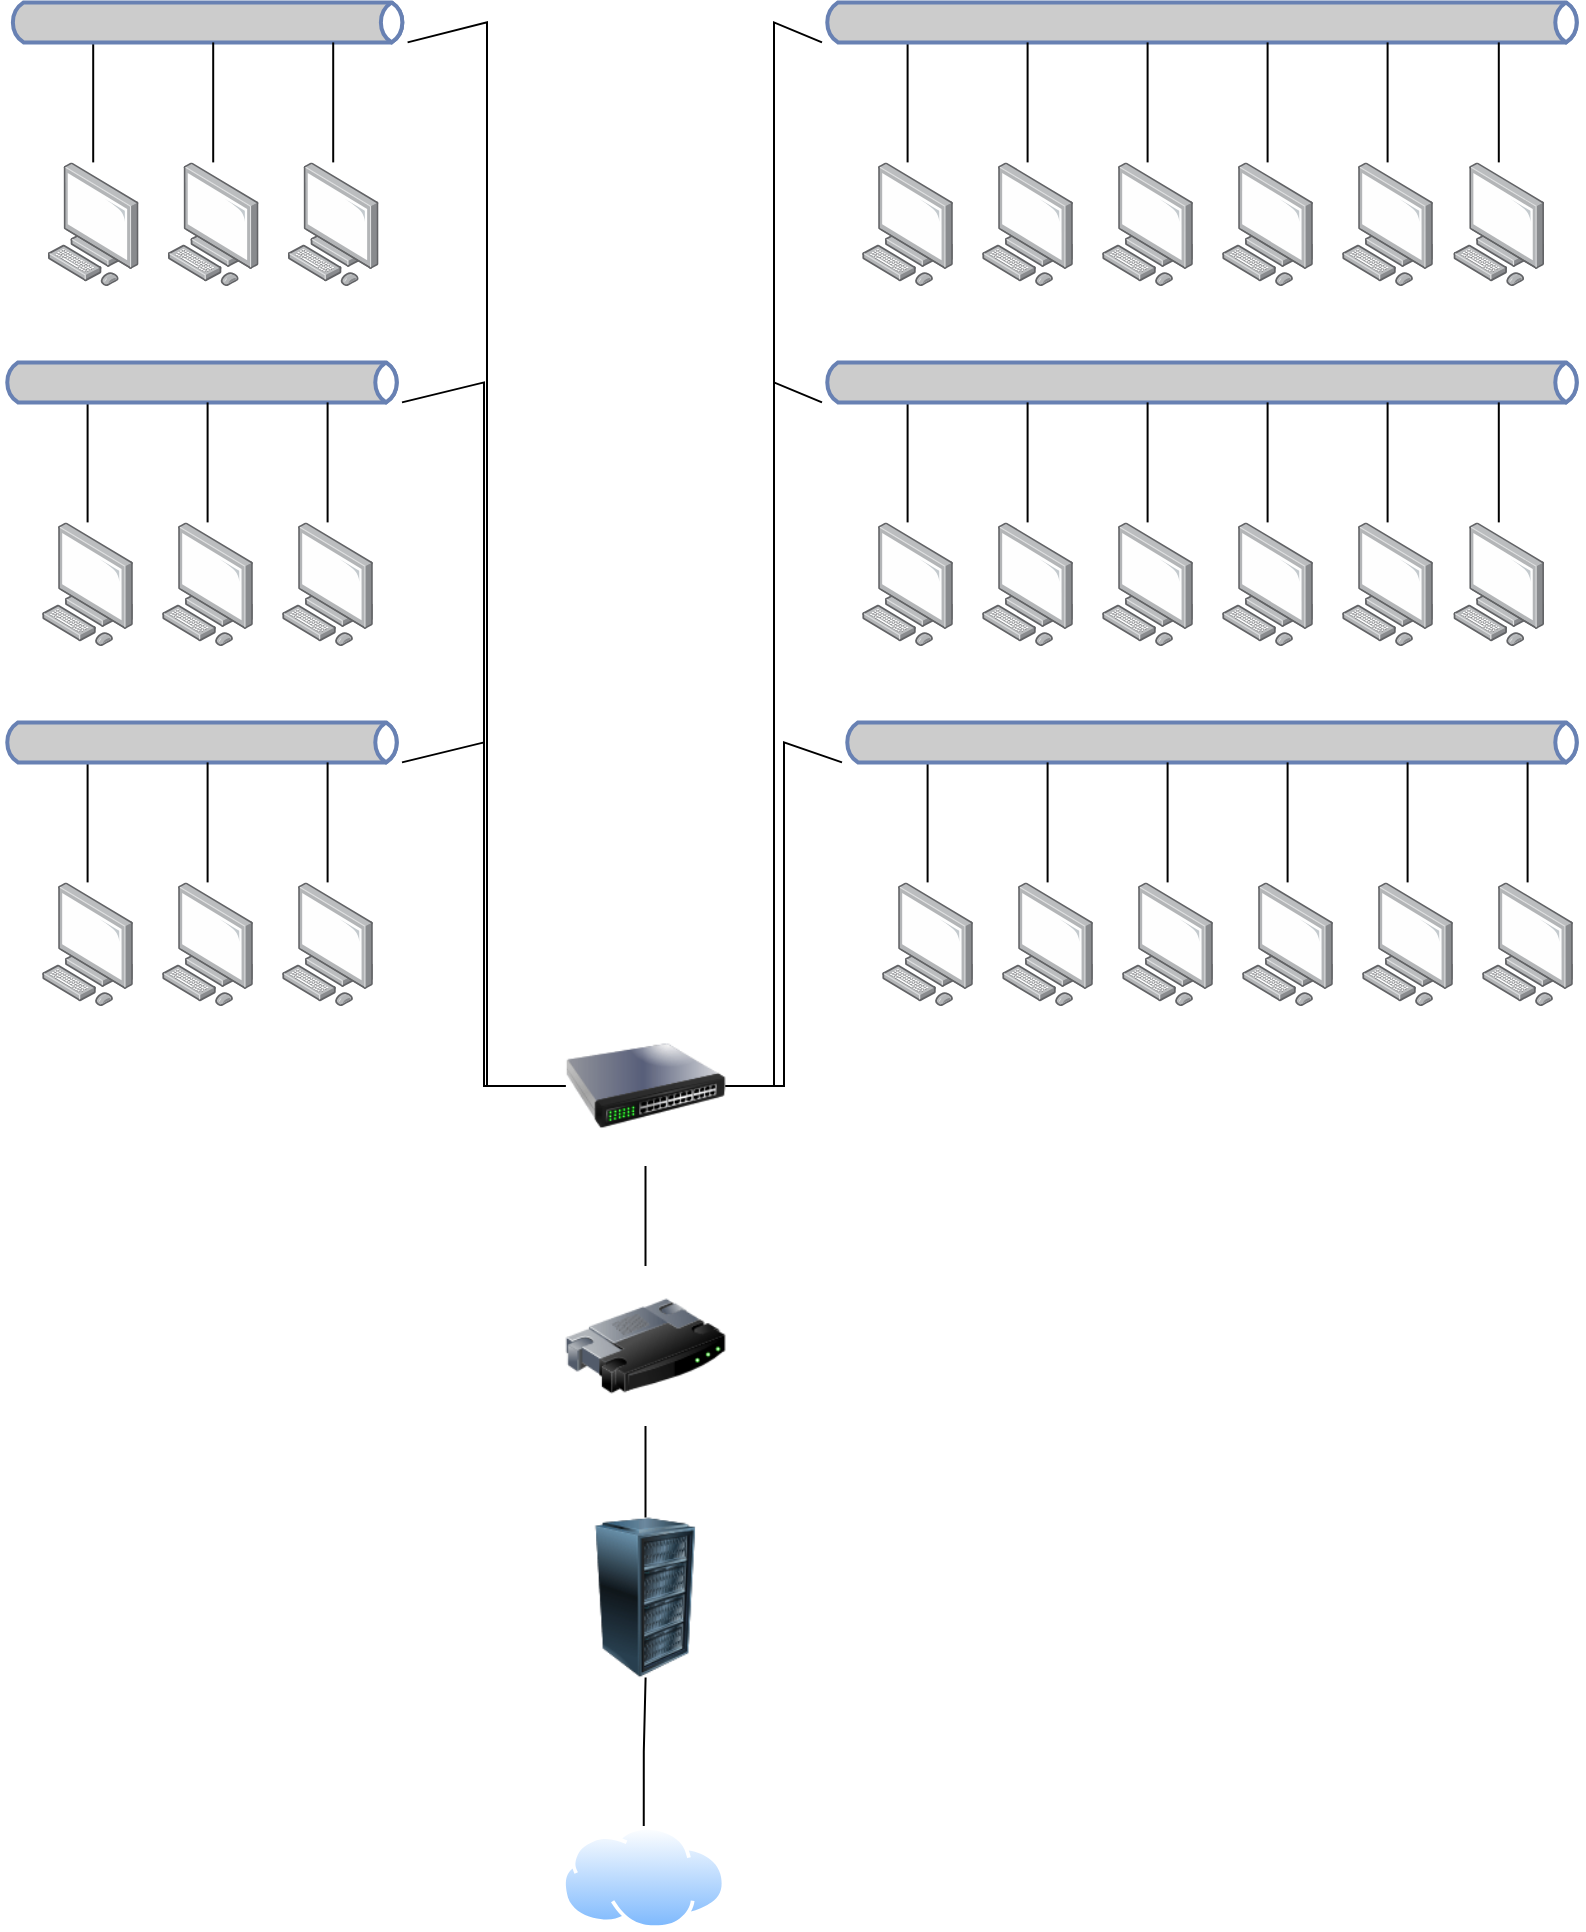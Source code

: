 <mxfile version="24.0.0" type="google">
  <diagram name="Page-1" id="_-oZhMBy8YQAOYMEWfju">
    <mxGraphModel grid="1" page="1" gridSize="10" guides="1" tooltips="1" connect="1" arrows="1" fold="1" pageScale="1" pageWidth="850" pageHeight="1100" math="0" shadow="0">
      <root>
        <mxCell id="0" />
        <mxCell id="1" parent="0" />
        <mxCell id="vr1ocN8sIQdGHMfF0RIa-18" style="rounded=0;orthogonalLoop=1;jettySize=auto;html=1;endArrow=none;endFill=0;" edge="1" parent="1" source="vr1ocN8sIQdGHMfF0RIa-1" target="vr1ocN8sIQdGHMfF0RIa-2">
          <mxGeometry relative="1" as="geometry" />
        </mxCell>
        <mxCell id="vr1ocN8sIQdGHMfF0RIa-1" value="" style="image;points=[];aspect=fixed;html=1;align=center;shadow=0;dashed=0;image=img/lib/allied_telesis/computer_and_terminals/Personal_Computer.svg;" vertex="1" parent="1">
          <mxGeometry x="60" y="18.2" width="45.6" height="61.8" as="geometry" />
        </mxCell>
        <mxCell id="vr1ocN8sIQdGHMfF0RIa-2" value="" style="html=1;outlineConnect=0;fillColor=#CCCCCC;strokeColor=#6881B3;gradientColor=none;gradientDirection=north;strokeWidth=2;shape=mxgraph.networks.bus;gradientColor=none;gradientDirection=north;fontColor=#ffffff;perimeter=backbonePerimeter;backboneSize=20;" vertex="1" parent="1">
          <mxGeometry x="40" y="-61.8" width="200" height="20" as="geometry" />
        </mxCell>
        <mxCell id="vr1ocN8sIQdGHMfF0RIa-67" style="rounded=0;orthogonalLoop=1;jettySize=auto;html=1;endArrow=none;endFill=0;edgeStyle=elbowEdgeStyle;" edge="1" parent="1" source="vr1ocN8sIQdGHMfF0RIa-3" target="vr1ocN8sIQdGHMfF0RIa-58">
          <mxGeometry relative="1" as="geometry" />
        </mxCell>
        <mxCell id="vr1ocN8sIQdGHMfF0RIa-69" style="rounded=0;orthogonalLoop=1;jettySize=auto;html=1;endArrow=none;endFill=0;edgeStyle=elbowEdgeStyle;" edge="1" parent="1" source="vr1ocN8sIQdGHMfF0RIa-3" target="vr1ocN8sIQdGHMfF0RIa-21">
          <mxGeometry relative="1" as="geometry" />
        </mxCell>
        <mxCell id="vr1ocN8sIQdGHMfF0RIa-70" style="rounded=0;orthogonalLoop=1;jettySize=auto;html=1;endArrow=none;endFill=0;edgeStyle=elbowEdgeStyle;" edge="1" parent="1" source="vr1ocN8sIQdGHMfF0RIa-3" target="vr1ocN8sIQdGHMfF0RIa-47">
          <mxGeometry relative="1" as="geometry" />
        </mxCell>
        <mxCell id="vr1ocN8sIQdGHMfF0RIa-71" style="rounded=0;orthogonalLoop=1;jettySize=auto;html=1;endArrow=none;endFill=0;edgeStyle=elbowEdgeStyle;" edge="1" parent="1" source="vr1ocN8sIQdGHMfF0RIa-3" target="vr1ocN8sIQdGHMfF0RIa-2">
          <mxGeometry relative="1" as="geometry" />
        </mxCell>
        <mxCell id="vr1ocN8sIQdGHMfF0RIa-72" style="rounded=0;orthogonalLoop=1;jettySize=auto;html=1;endArrow=none;endFill=0;edgeStyle=elbowEdgeStyle;" edge="1" parent="1" source="vr1ocN8sIQdGHMfF0RIa-3" target="vr1ocN8sIQdGHMfF0RIa-28">
          <mxGeometry relative="1" as="geometry" />
        </mxCell>
        <mxCell id="vr1ocN8sIQdGHMfF0RIa-73" style="rounded=0;orthogonalLoop=1;jettySize=auto;html=1;endArrow=none;endFill=0;edgeStyle=elbowEdgeStyle;" edge="1" parent="1" source="vr1ocN8sIQdGHMfF0RIa-3" target="vr1ocN8sIQdGHMfF0RIa-36">
          <mxGeometry relative="1" as="geometry" />
        </mxCell>
        <mxCell id="vr1ocN8sIQdGHMfF0RIa-3" value="" style="image;html=1;image=img/lib/clip_art/networking/Switch_128x128.png" vertex="1" parent="1">
          <mxGeometry x="321.75" y="260" width="80" height="80" as="geometry" />
        </mxCell>
        <mxCell id="vr1ocN8sIQdGHMfF0RIa-10" style="edgeStyle=orthogonalEdgeStyle;rounded=0;orthogonalLoop=1;jettySize=auto;html=1;endArrow=none;endFill=0;" edge="1" parent="1" source="vr1ocN8sIQdGHMfF0RIa-4" target="vr1ocN8sIQdGHMfF0RIa-3">
          <mxGeometry relative="1" as="geometry" />
        </mxCell>
        <mxCell id="vr1ocN8sIQdGHMfF0RIa-4" value="" style="image;html=1;image=img/lib/clip_art/networking/Router_128x128.png" vertex="1" parent="1">
          <mxGeometry x="321.75" y="390" width="80" height="80" as="geometry" />
        </mxCell>
        <mxCell id="vr1ocN8sIQdGHMfF0RIa-9" style="edgeStyle=orthogonalEdgeStyle;rounded=0;orthogonalLoop=1;jettySize=auto;html=1;endArrow=none;endFill=0;" edge="1" parent="1" source="vr1ocN8sIQdGHMfF0RIa-6" target="vr1ocN8sIQdGHMfF0RIa-4">
          <mxGeometry relative="1" as="geometry" />
        </mxCell>
        <mxCell id="vr1ocN8sIQdGHMfF0RIa-6" value="" style="image;html=1;image=img/lib/clip_art/computers/Server_Rack_128x128.png" vertex="1" parent="1">
          <mxGeometry x="321.75" y="515.75" width="80" height="80" as="geometry" />
        </mxCell>
        <mxCell id="vr1ocN8sIQdGHMfF0RIa-8" style="edgeStyle=orthogonalEdgeStyle;rounded=0;orthogonalLoop=1;jettySize=auto;html=1;endArrow=none;endFill=0;" edge="1" parent="1" source="vr1ocN8sIQdGHMfF0RIa-7" target="vr1ocN8sIQdGHMfF0RIa-6">
          <mxGeometry relative="1" as="geometry" />
        </mxCell>
        <mxCell id="vr1ocN8sIQdGHMfF0RIa-7" value="" style="image;aspect=fixed;perimeter=ellipsePerimeter;html=1;align=center;shadow=0;dashed=0;spacingTop=3;image=img/lib/active_directory/internet_cloud.svg;" vertex="1" parent="1">
          <mxGeometry x="320" y="670" width="81.75" height="51.5" as="geometry" />
        </mxCell>
        <mxCell id="vr1ocN8sIQdGHMfF0RIa-17" style="rounded=0;orthogonalLoop=1;jettySize=auto;html=1;endArrow=none;endFill=0;" edge="1" parent="1" source="vr1ocN8sIQdGHMfF0RIa-11" target="vr1ocN8sIQdGHMfF0RIa-2">
          <mxGeometry relative="1" as="geometry" />
        </mxCell>
        <mxCell id="vr1ocN8sIQdGHMfF0RIa-11" value="" style="image;points=[];aspect=fixed;html=1;align=center;shadow=0;dashed=0;image=img/lib/allied_telesis/computer_and_terminals/Personal_Computer.svg;" vertex="1" parent="1">
          <mxGeometry x="120" y="18.2" width="45.6" height="61.8" as="geometry" />
        </mxCell>
        <mxCell id="vr1ocN8sIQdGHMfF0RIa-16" style="rounded=0;orthogonalLoop=1;jettySize=auto;html=1;endArrow=none;endFill=0;" edge="1" parent="1" source="vr1ocN8sIQdGHMfF0RIa-12" target="vr1ocN8sIQdGHMfF0RIa-2">
          <mxGeometry relative="1" as="geometry" />
        </mxCell>
        <mxCell id="vr1ocN8sIQdGHMfF0RIa-12" value="" style="image;points=[];aspect=fixed;html=1;align=center;shadow=0;dashed=0;image=img/lib/allied_telesis/computer_and_terminals/Personal_Computer.svg;" vertex="1" parent="1">
          <mxGeometry x="180" y="18.2" width="45.6" height="61.8" as="geometry" />
        </mxCell>
        <mxCell id="vr1ocN8sIQdGHMfF0RIa-19" style="rounded=0;orthogonalLoop=1;jettySize=auto;html=1;endArrow=none;endFill=0;" edge="1" parent="1" source="vr1ocN8sIQdGHMfF0RIa-20" target="vr1ocN8sIQdGHMfF0RIa-21">
          <mxGeometry relative="1" as="geometry" />
        </mxCell>
        <mxCell id="vr1ocN8sIQdGHMfF0RIa-20" value="" style="image;points=[];aspect=fixed;html=1;align=center;shadow=0;dashed=0;image=img/lib/allied_telesis/computer_and_terminals/Personal_Computer.svg;" vertex="1" parent="1">
          <mxGeometry x="60" y="198.2" width="45.6" height="61.8" as="geometry" />
        </mxCell>
        <mxCell id="vr1ocN8sIQdGHMfF0RIa-21" value="" style="html=1;outlineConnect=0;fillColor=#CCCCCC;strokeColor=#6881B3;gradientColor=none;gradientDirection=north;strokeWidth=2;shape=mxgraph.networks.bus;gradientColor=none;gradientDirection=north;fontColor=#ffffff;perimeter=backbonePerimeter;backboneSize=20;" vertex="1" parent="1">
          <mxGeometry x="40" y="118.2" width="200" height="20" as="geometry" />
        </mxCell>
        <mxCell id="vr1ocN8sIQdGHMfF0RIa-22" style="rounded=0;orthogonalLoop=1;jettySize=auto;html=1;endArrow=none;endFill=0;" edge="1" parent="1" source="vr1ocN8sIQdGHMfF0RIa-23" target="vr1ocN8sIQdGHMfF0RIa-21">
          <mxGeometry relative="1" as="geometry" />
        </mxCell>
        <mxCell id="vr1ocN8sIQdGHMfF0RIa-23" value="" style="image;points=[];aspect=fixed;html=1;align=center;shadow=0;dashed=0;image=img/lib/allied_telesis/computer_and_terminals/Personal_Computer.svg;" vertex="1" parent="1">
          <mxGeometry x="120" y="198.2" width="45.6" height="61.8" as="geometry" />
        </mxCell>
        <mxCell id="vr1ocN8sIQdGHMfF0RIa-24" style="rounded=0;orthogonalLoop=1;jettySize=auto;html=1;endArrow=none;endFill=0;" edge="1" parent="1" source="vr1ocN8sIQdGHMfF0RIa-25" target="vr1ocN8sIQdGHMfF0RIa-21">
          <mxGeometry relative="1" as="geometry" />
        </mxCell>
        <mxCell id="vr1ocN8sIQdGHMfF0RIa-25" value="" style="image;points=[];aspect=fixed;html=1;align=center;shadow=0;dashed=0;image=img/lib/allied_telesis/computer_and_terminals/Personal_Computer.svg;" vertex="1" parent="1">
          <mxGeometry x="180" y="198.2" width="45.6" height="61.8" as="geometry" />
        </mxCell>
        <mxCell id="vr1ocN8sIQdGHMfF0RIa-26" style="rounded=0;orthogonalLoop=1;jettySize=auto;html=1;endArrow=none;endFill=0;" edge="1" parent="1" source="vr1ocN8sIQdGHMfF0RIa-27" target="vr1ocN8sIQdGHMfF0RIa-28">
          <mxGeometry relative="1" as="geometry" />
        </mxCell>
        <mxCell id="vr1ocN8sIQdGHMfF0RIa-27" value="" style="image;points=[];aspect=fixed;html=1;align=center;shadow=0;dashed=0;image=img/lib/allied_telesis/computer_and_terminals/Personal_Computer.svg;" vertex="1" parent="1">
          <mxGeometry x="62.8" y="-161.8" width="45.6" height="61.8" as="geometry" />
        </mxCell>
        <mxCell id="vr1ocN8sIQdGHMfF0RIa-28" value="" style="html=1;outlineConnect=0;fillColor=#CCCCCC;strokeColor=#6881B3;gradientColor=none;gradientDirection=north;strokeWidth=2;shape=mxgraph.networks.bus;gradientColor=none;gradientDirection=north;fontColor=#ffffff;perimeter=backbonePerimeter;backboneSize=20;" vertex="1" parent="1">
          <mxGeometry x="42.8" y="-241.8" width="200" height="20" as="geometry" />
        </mxCell>
        <mxCell id="vr1ocN8sIQdGHMfF0RIa-29" style="rounded=0;orthogonalLoop=1;jettySize=auto;html=1;endArrow=none;endFill=0;" edge="1" parent="1" source="vr1ocN8sIQdGHMfF0RIa-30" target="vr1ocN8sIQdGHMfF0RIa-28">
          <mxGeometry relative="1" as="geometry" />
        </mxCell>
        <mxCell id="vr1ocN8sIQdGHMfF0RIa-30" value="" style="image;points=[];aspect=fixed;html=1;align=center;shadow=0;dashed=0;image=img/lib/allied_telesis/computer_and_terminals/Personal_Computer.svg;" vertex="1" parent="1">
          <mxGeometry x="122.8" y="-161.8" width="45.6" height="61.8" as="geometry" />
        </mxCell>
        <mxCell id="vr1ocN8sIQdGHMfF0RIa-31" style="rounded=0;orthogonalLoop=1;jettySize=auto;html=1;endArrow=none;endFill=0;" edge="1" parent="1" source="vr1ocN8sIQdGHMfF0RIa-32" target="vr1ocN8sIQdGHMfF0RIa-28">
          <mxGeometry relative="1" as="geometry" />
        </mxCell>
        <mxCell id="vr1ocN8sIQdGHMfF0RIa-32" value="" style="image;points=[];aspect=fixed;html=1;align=center;shadow=0;dashed=0;image=img/lib/allied_telesis/computer_and_terminals/Personal_Computer.svg;" vertex="1" parent="1">
          <mxGeometry x="182.8" y="-161.8" width="45.6" height="61.8" as="geometry" />
        </mxCell>
        <mxCell id="vr1ocN8sIQdGHMfF0RIa-34" style="rounded=0;orthogonalLoop=1;jettySize=auto;html=1;endArrow=none;endFill=0;" edge="1" parent="1" source="vr1ocN8sIQdGHMfF0RIa-35" target="vr1ocN8sIQdGHMfF0RIa-36">
          <mxGeometry relative="1" as="geometry" />
        </mxCell>
        <mxCell id="vr1ocN8sIQdGHMfF0RIa-35" value="" style="image;points=[];aspect=fixed;html=1;align=center;shadow=0;dashed=0;image=img/lib/allied_telesis/computer_and_terminals/Personal_Computer.svg;" vertex="1" parent="1">
          <mxGeometry x="470" y="-161.8" width="45.6" height="61.8" as="geometry" />
        </mxCell>
        <mxCell id="vr1ocN8sIQdGHMfF0RIa-36" value="" style="html=1;outlineConnect=0;fillColor=#CCCCCC;strokeColor=#6881B3;gradientColor=none;gradientDirection=north;strokeWidth=2;shape=mxgraph.networks.bus;gradientColor=none;gradientDirection=north;fontColor=#ffffff;perimeter=backbonePerimeter;backboneSize=20;" vertex="1" parent="1">
          <mxGeometry x="450" y="-241.8" width="380" height="20" as="geometry" />
        </mxCell>
        <mxCell id="vr1ocN8sIQdGHMfF0RIa-37" style="rounded=0;orthogonalLoop=1;jettySize=auto;html=1;endArrow=none;endFill=0;" edge="1" parent="1" source="vr1ocN8sIQdGHMfF0RIa-38" target="vr1ocN8sIQdGHMfF0RIa-36">
          <mxGeometry relative="1" as="geometry" />
        </mxCell>
        <mxCell id="vr1ocN8sIQdGHMfF0RIa-38" value="" style="image;points=[];aspect=fixed;html=1;align=center;shadow=0;dashed=0;image=img/lib/allied_telesis/computer_and_terminals/Personal_Computer.svg;" vertex="1" parent="1">
          <mxGeometry x="530" y="-161.8" width="45.6" height="61.8" as="geometry" />
        </mxCell>
        <mxCell id="vr1ocN8sIQdGHMfF0RIa-39" style="rounded=0;orthogonalLoop=1;jettySize=auto;html=1;endArrow=none;endFill=0;" edge="1" parent="1" source="vr1ocN8sIQdGHMfF0RIa-40" target="vr1ocN8sIQdGHMfF0RIa-36">
          <mxGeometry relative="1" as="geometry" />
        </mxCell>
        <mxCell id="vr1ocN8sIQdGHMfF0RIa-40" value="" style="image;points=[];aspect=fixed;html=1;align=center;shadow=0;dashed=0;image=img/lib/allied_telesis/computer_and_terminals/Personal_Computer.svg;" vertex="1" parent="1">
          <mxGeometry x="590" y="-161.8" width="45.6" height="61.8" as="geometry" />
        </mxCell>
        <mxCell id="vr1ocN8sIQdGHMfF0RIa-44" style="rounded=0;orthogonalLoop=1;jettySize=auto;html=1;endArrow=none;endFill=0;" edge="1" parent="1" source="vr1ocN8sIQdGHMfF0RIa-41" target="vr1ocN8sIQdGHMfF0RIa-36">
          <mxGeometry relative="1" as="geometry" />
        </mxCell>
        <mxCell id="vr1ocN8sIQdGHMfF0RIa-41" value="" style="image;points=[];aspect=fixed;html=1;align=center;shadow=0;dashed=0;image=img/lib/allied_telesis/computer_and_terminals/Personal_Computer.svg;" vertex="1" parent="1">
          <mxGeometry x="650" y="-161.8" width="45.6" height="61.8" as="geometry" />
        </mxCell>
        <mxCell id="vr1ocN8sIQdGHMfF0RIa-43" style="rounded=0;orthogonalLoop=1;jettySize=auto;html=1;endArrow=none;endFill=0;" edge="1" parent="1" source="vr1ocN8sIQdGHMfF0RIa-42" target="vr1ocN8sIQdGHMfF0RIa-36">
          <mxGeometry relative="1" as="geometry" />
        </mxCell>
        <mxCell id="vr1ocN8sIQdGHMfF0RIa-42" value="" style="image;points=[];aspect=fixed;html=1;align=center;shadow=0;dashed=0;image=img/lib/allied_telesis/computer_and_terminals/Personal_Computer.svg;" vertex="1" parent="1">
          <mxGeometry x="710" y="-161.8" width="45.6" height="61.8" as="geometry" />
        </mxCell>
        <mxCell id="vr1ocN8sIQdGHMfF0RIa-45" style="rounded=0;orthogonalLoop=1;jettySize=auto;html=1;endArrow=none;endFill=0;" edge="1" parent="1" source="vr1ocN8sIQdGHMfF0RIa-46" target="vr1ocN8sIQdGHMfF0RIa-47">
          <mxGeometry relative="1" as="geometry" />
        </mxCell>
        <mxCell id="vr1ocN8sIQdGHMfF0RIa-46" value="" style="image;points=[];aspect=fixed;html=1;align=center;shadow=0;dashed=0;image=img/lib/allied_telesis/computer_and_terminals/Personal_Computer.svg;" vertex="1" parent="1">
          <mxGeometry x="470" y="18.2" width="45.6" height="61.8" as="geometry" />
        </mxCell>
        <mxCell id="vr1ocN8sIQdGHMfF0RIa-47" value="" style="html=1;outlineConnect=0;fillColor=#CCCCCC;strokeColor=#6881B3;gradientColor=none;gradientDirection=north;strokeWidth=2;shape=mxgraph.networks.bus;gradientColor=none;gradientDirection=north;fontColor=#ffffff;perimeter=backbonePerimeter;backboneSize=20;" vertex="1" parent="1">
          <mxGeometry x="450" y="-61.8" width="380" height="20" as="geometry" />
        </mxCell>
        <mxCell id="vr1ocN8sIQdGHMfF0RIa-48" style="rounded=0;orthogonalLoop=1;jettySize=auto;html=1;endArrow=none;endFill=0;" edge="1" parent="1" source="vr1ocN8sIQdGHMfF0RIa-49" target="vr1ocN8sIQdGHMfF0RIa-47">
          <mxGeometry relative="1" as="geometry" />
        </mxCell>
        <mxCell id="vr1ocN8sIQdGHMfF0RIa-49" value="" style="image;points=[];aspect=fixed;html=1;align=center;shadow=0;dashed=0;image=img/lib/allied_telesis/computer_and_terminals/Personal_Computer.svg;" vertex="1" parent="1">
          <mxGeometry x="530" y="18.2" width="45.6" height="61.8" as="geometry" />
        </mxCell>
        <mxCell id="vr1ocN8sIQdGHMfF0RIa-50" style="rounded=0;orthogonalLoop=1;jettySize=auto;html=1;endArrow=none;endFill=0;" edge="1" parent="1" source="vr1ocN8sIQdGHMfF0RIa-51" target="vr1ocN8sIQdGHMfF0RIa-47">
          <mxGeometry relative="1" as="geometry" />
        </mxCell>
        <mxCell id="vr1ocN8sIQdGHMfF0RIa-51" value="" style="image;points=[];aspect=fixed;html=1;align=center;shadow=0;dashed=0;image=img/lib/allied_telesis/computer_and_terminals/Personal_Computer.svg;" vertex="1" parent="1">
          <mxGeometry x="590" y="18.2" width="45.6" height="61.8" as="geometry" />
        </mxCell>
        <mxCell id="vr1ocN8sIQdGHMfF0RIa-52" style="rounded=0;orthogonalLoop=1;jettySize=auto;html=1;endArrow=none;endFill=0;" edge="1" parent="1" source="vr1ocN8sIQdGHMfF0RIa-53" target="vr1ocN8sIQdGHMfF0RIa-47">
          <mxGeometry relative="1" as="geometry" />
        </mxCell>
        <mxCell id="vr1ocN8sIQdGHMfF0RIa-53" value="" style="image;points=[];aspect=fixed;html=1;align=center;shadow=0;dashed=0;image=img/lib/allied_telesis/computer_and_terminals/Personal_Computer.svg;" vertex="1" parent="1">
          <mxGeometry x="650" y="18.2" width="45.6" height="61.8" as="geometry" />
        </mxCell>
        <mxCell id="vr1ocN8sIQdGHMfF0RIa-54" style="rounded=0;orthogonalLoop=1;jettySize=auto;html=1;endArrow=none;endFill=0;" edge="1" parent="1" source="vr1ocN8sIQdGHMfF0RIa-55" target="vr1ocN8sIQdGHMfF0RIa-47">
          <mxGeometry relative="1" as="geometry" />
        </mxCell>
        <mxCell id="vr1ocN8sIQdGHMfF0RIa-55" value="" style="image;points=[];aspect=fixed;html=1;align=center;shadow=0;dashed=0;image=img/lib/allied_telesis/computer_and_terminals/Personal_Computer.svg;" vertex="1" parent="1">
          <mxGeometry x="710" y="18.2" width="45.6" height="61.8" as="geometry" />
        </mxCell>
        <mxCell id="vr1ocN8sIQdGHMfF0RIa-56" style="rounded=0;orthogonalLoop=1;jettySize=auto;html=1;endArrow=none;endFill=0;" edge="1" parent="1" source="vr1ocN8sIQdGHMfF0RIa-57" target="vr1ocN8sIQdGHMfF0RIa-58">
          <mxGeometry relative="1" as="geometry" />
        </mxCell>
        <mxCell id="vr1ocN8sIQdGHMfF0RIa-57" value="" style="image;points=[];aspect=fixed;html=1;align=center;shadow=0;dashed=0;image=img/lib/allied_telesis/computer_and_terminals/Personal_Computer.svg;" vertex="1" parent="1">
          <mxGeometry x="480" y="198.2" width="45.6" height="61.8" as="geometry" />
        </mxCell>
        <mxCell id="vr1ocN8sIQdGHMfF0RIa-58" value="" style="html=1;outlineConnect=0;fillColor=#CCCCCC;strokeColor=#6881B3;gradientColor=none;gradientDirection=north;strokeWidth=2;shape=mxgraph.networks.bus;gradientColor=none;gradientDirection=north;fontColor=#ffffff;perimeter=backbonePerimeter;backboneSize=20;" vertex="1" parent="1">
          <mxGeometry x="460" y="118.2" width="370" height="20" as="geometry" />
        </mxCell>
        <mxCell id="vr1ocN8sIQdGHMfF0RIa-59" style="rounded=0;orthogonalLoop=1;jettySize=auto;html=1;endArrow=none;endFill=0;" edge="1" parent="1" source="vr1ocN8sIQdGHMfF0RIa-60" target="vr1ocN8sIQdGHMfF0RIa-58">
          <mxGeometry relative="1" as="geometry" />
        </mxCell>
        <mxCell id="vr1ocN8sIQdGHMfF0RIa-60" value="" style="image;points=[];aspect=fixed;html=1;align=center;shadow=0;dashed=0;image=img/lib/allied_telesis/computer_and_terminals/Personal_Computer.svg;" vertex="1" parent="1">
          <mxGeometry x="540" y="198.2" width="45.6" height="61.8" as="geometry" />
        </mxCell>
        <mxCell id="vr1ocN8sIQdGHMfF0RIa-61" style="rounded=0;orthogonalLoop=1;jettySize=auto;html=1;endArrow=none;endFill=0;" edge="1" parent="1" source="vr1ocN8sIQdGHMfF0RIa-62" target="vr1ocN8sIQdGHMfF0RIa-58">
          <mxGeometry relative="1" as="geometry" />
        </mxCell>
        <mxCell id="vr1ocN8sIQdGHMfF0RIa-62" value="" style="image;points=[];aspect=fixed;html=1;align=center;shadow=0;dashed=0;image=img/lib/allied_telesis/computer_and_terminals/Personal_Computer.svg;" vertex="1" parent="1">
          <mxGeometry x="600" y="198.2" width="45.6" height="61.8" as="geometry" />
        </mxCell>
        <mxCell id="vr1ocN8sIQdGHMfF0RIa-63" style="rounded=0;orthogonalLoop=1;jettySize=auto;html=1;endArrow=none;endFill=0;" edge="1" parent="1" source="vr1ocN8sIQdGHMfF0RIa-64" target="vr1ocN8sIQdGHMfF0RIa-58">
          <mxGeometry relative="1" as="geometry" />
        </mxCell>
        <mxCell id="vr1ocN8sIQdGHMfF0RIa-64" value="" style="image;points=[];aspect=fixed;html=1;align=center;shadow=0;dashed=0;image=img/lib/allied_telesis/computer_and_terminals/Personal_Computer.svg;" vertex="1" parent="1">
          <mxGeometry x="660" y="198.2" width="45.6" height="61.8" as="geometry" />
        </mxCell>
        <mxCell id="vr1ocN8sIQdGHMfF0RIa-65" style="rounded=0;orthogonalLoop=1;jettySize=auto;html=1;endArrow=none;endFill=0;" edge="1" parent="1" source="vr1ocN8sIQdGHMfF0RIa-66" target="vr1ocN8sIQdGHMfF0RIa-58">
          <mxGeometry relative="1" as="geometry" />
        </mxCell>
        <mxCell id="vr1ocN8sIQdGHMfF0RIa-66" value="" style="image;points=[];aspect=fixed;html=1;align=center;shadow=0;dashed=0;image=img/lib/allied_telesis/computer_and_terminals/Personal_Computer.svg;" vertex="1" parent="1">
          <mxGeometry x="720" y="198.2" width="45.6" height="61.8" as="geometry" />
        </mxCell>
        <mxCell id="vr1ocN8sIQdGHMfF0RIa-77" style="rounded=0;orthogonalLoop=1;jettySize=auto;html=1;endArrow=none;endFill=0;" edge="1" parent="1" source="vr1ocN8sIQdGHMfF0RIa-74" target="vr1ocN8sIQdGHMfF0RIa-58">
          <mxGeometry relative="1" as="geometry" />
        </mxCell>
        <mxCell id="vr1ocN8sIQdGHMfF0RIa-74" value="" style="image;points=[];aspect=fixed;html=1;align=center;shadow=0;dashed=0;image=img/lib/allied_telesis/computer_and_terminals/Personal_Computer.svg;" vertex="1" parent="1">
          <mxGeometry x="780" y="198.2" width="45.6" height="61.8" as="geometry" />
        </mxCell>
        <mxCell id="vr1ocN8sIQdGHMfF0RIa-78" style="rounded=0;orthogonalLoop=1;jettySize=auto;html=1;endArrow=none;endFill=0;" edge="1" parent="1" source="vr1ocN8sIQdGHMfF0RIa-75" target="vr1ocN8sIQdGHMfF0RIa-47">
          <mxGeometry relative="1" as="geometry" />
        </mxCell>
        <mxCell id="vr1ocN8sIQdGHMfF0RIa-75" value="" style="image;points=[];aspect=fixed;html=1;align=center;shadow=0;dashed=0;image=img/lib/allied_telesis/computer_and_terminals/Personal_Computer.svg;" vertex="1" parent="1">
          <mxGeometry x="765.6" y="18.2" width="45.6" height="61.8" as="geometry" />
        </mxCell>
        <mxCell id="vr1ocN8sIQdGHMfF0RIa-79" style="rounded=0;orthogonalLoop=1;jettySize=auto;html=1;endArrow=none;endFill=0;" edge="1" parent="1" source="vr1ocN8sIQdGHMfF0RIa-76" target="vr1ocN8sIQdGHMfF0RIa-36">
          <mxGeometry relative="1" as="geometry" />
        </mxCell>
        <mxCell id="vr1ocN8sIQdGHMfF0RIa-76" value="" style="image;points=[];aspect=fixed;html=1;align=center;shadow=0;dashed=0;image=img/lib/allied_telesis/computer_and_terminals/Personal_Computer.svg;" vertex="1" parent="1">
          <mxGeometry x="765.6" y="-161.8" width="45.6" height="61.8" as="geometry" />
        </mxCell>
      </root>
    </mxGraphModel>
  </diagram>
</mxfile>
